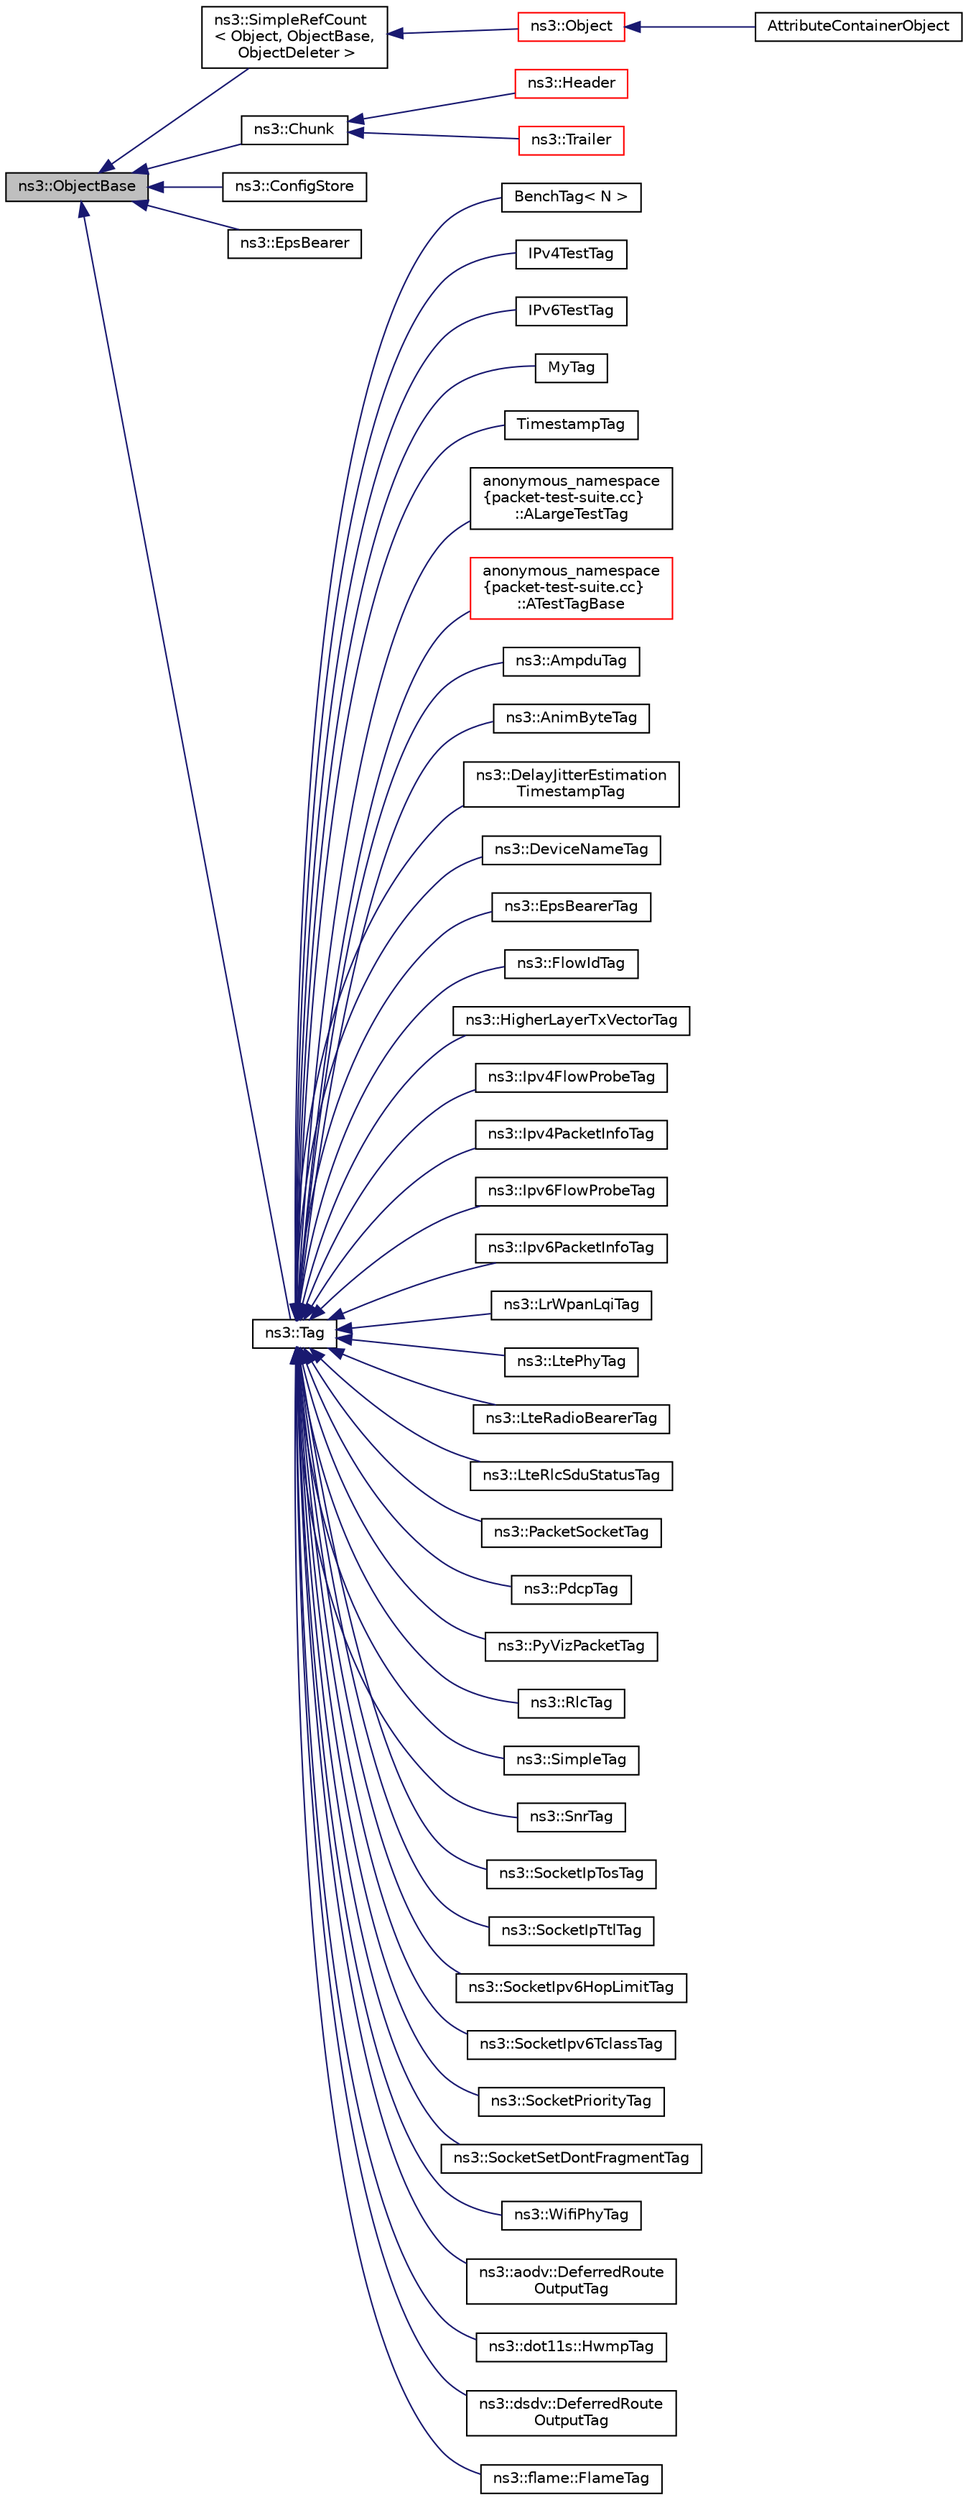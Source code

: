 digraph "ns3::ObjectBase"
{
 // LATEX_PDF_SIZE
  edge [fontname="Helvetica",fontsize="10",labelfontname="Helvetica",labelfontsize="10"];
  node [fontname="Helvetica",fontsize="10",shape=record];
  rankdir="LR";
  Node1 [label="ns3::ObjectBase",height=0.2,width=0.4,color="black", fillcolor="grey75", style="filled", fontcolor="black",tooltip="Anchor the ns-3 type and attribute system."];
  Node1 -> Node2 [dir="back",color="midnightblue",fontsize="10",style="solid",fontname="Helvetica"];
  Node2 [label="ns3::SimpleRefCount\l\< Object, ObjectBase,\l ObjectDeleter \>",height=0.2,width=0.4,color="black", fillcolor="white", style="filled",URL="$classns3_1_1_simple_ref_count.html",tooltip=" "];
  Node2 -> Node3 [dir="back",color="midnightblue",fontsize="10",style="solid",fontname="Helvetica"];
  Node3 [label="ns3::Object",height=0.2,width=0.4,color="red", fillcolor="white", style="filled",URL="$classns3_1_1_object.html",tooltip="A base class which provides memory management and object aggregation."];
  Node3 -> Node4 [dir="back",color="midnightblue",fontsize="10",style="solid",fontname="Helvetica"];
  Node4 [label="AttributeContainerObject",height=0.2,width=0.4,color="black", fillcolor="white", style="filled",URL="$class_attribute_container_object.html",tooltip=" "];
  Node1 -> Node681 [dir="back",color="midnightblue",fontsize="10",style="solid",fontname="Helvetica"];
  Node681 [label="ns3::Chunk",height=0.2,width=0.4,color="black", fillcolor="white", style="filled",URL="$classns3_1_1_chunk.html",tooltip="abstract base class for ns3::Header and ns3::Trailer"];
  Node681 -> Node682 [dir="back",color="midnightblue",fontsize="10",style="solid",fontname="Helvetica"];
  Node682 [label="ns3::Header",height=0.2,width=0.4,color="red", fillcolor="white", style="filled",URL="$classns3_1_1_header.html",tooltip="Protocol header serialization and deserialization."];
  Node681 -> Node872 [dir="back",color="midnightblue",fontsize="10",style="solid",fontname="Helvetica"];
  Node872 [label="ns3::Trailer",height=0.2,width=0.4,color="red", fillcolor="white", style="filled",URL="$classns3_1_1_trailer.html",tooltip="Protocol trailer serialization and deserialization."];
  Node1 -> Node880 [dir="back",color="midnightblue",fontsize="10",style="solid",fontname="Helvetica"];
  Node880 [label="ns3::ConfigStore",height=0.2,width=0.4,color="black", fillcolor="white", style="filled",URL="$classns3_1_1_config_store.html",tooltip="Introspection did not find any typical Config paths."];
  Node1 -> Node881 [dir="back",color="midnightblue",fontsize="10",style="solid",fontname="Helvetica"];
  Node881 [label="ns3::EpsBearer",height=0.2,width=0.4,color="black", fillcolor="white", style="filled",URL="$classns3_1_1_eps_bearer.html",tooltip="This class contains the specification of EPS Bearers."];
  Node1 -> Node882 [dir="back",color="midnightblue",fontsize="10",style="solid",fontname="Helvetica"];
  Node882 [label="ns3::Tag",height=0.2,width=0.4,color="black", fillcolor="white", style="filled",URL="$classns3_1_1_tag.html",tooltip="tag a set of bytes in a packet"];
  Node882 -> Node883 [dir="back",color="midnightblue",fontsize="10",style="solid",fontname="Helvetica"];
  Node883 [label="BenchTag\< N \>",height=0.2,width=0.4,color="black", fillcolor="white", style="filled",URL="$class_bench_tag.html",tooltip="BenchTag class used for benchmarking packet serialization/deserialization."];
  Node882 -> Node884 [dir="back",color="midnightblue",fontsize="10",style="solid",fontname="Helvetica"];
  Node884 [label="IPv4TestTag",height=0.2,width=0.4,color="black", fillcolor="white", style="filled",URL="$class_i_pv4_test_tag.html",tooltip="Tag used in IPv4 Fragmentation Test."];
  Node882 -> Node885 [dir="back",color="midnightblue",fontsize="10",style="solid",fontname="Helvetica"];
  Node885 [label="IPv6TestTag",height=0.2,width=0.4,color="black", fillcolor="white", style="filled",URL="$class_i_pv6_test_tag.html",tooltip="Tag used in IPv6 Fragmentation Test."];
  Node882 -> Node886 [dir="back",color="midnightblue",fontsize="10",style="solid",fontname="Helvetica"];
  Node886 [label="MyTag",height=0.2,width=0.4,color="black", fillcolor="white", style="filled",URL="$class_my_tag.html",tooltip="A simple example of an Tag implementation."];
  Node882 -> Node887 [dir="back",color="midnightblue",fontsize="10",style="solid",fontname="Helvetica"];
  Node887 [label="TimestampTag",height=0.2,width=0.4,color="black", fillcolor="white", style="filled",URL="$class_timestamp_tag.html",tooltip=" "];
  Node882 -> Node888 [dir="back",color="midnightblue",fontsize="10",style="solid",fontname="Helvetica"];
  Node888 [label="anonymous_namespace\l\{packet-test-suite.cc\}\l::ALargeTestTag",height=0.2,width=0.4,color="black", fillcolor="white", style="filled",URL="$classanonymous__namespace_02packet-test-suite_8cc_03_1_1_a_large_test_tag.html",tooltip="Template class for Large Test tags."];
  Node882 -> Node889 [dir="back",color="midnightblue",fontsize="10",style="solid",fontname="Helvetica"];
  Node889 [label="anonymous_namespace\l\{packet-test-suite.cc\}\l::ATestTagBase",height=0.2,width=0.4,color="red", fillcolor="white", style="filled",URL="$classanonymous__namespace_02packet-test-suite_8cc_03_1_1_a_test_tag_base.html",tooltip="Base class for Test tags."];
  Node882 -> Node891 [dir="back",color="midnightblue",fontsize="10",style="solid",fontname="Helvetica"];
  Node891 [label="ns3::AmpduTag",height=0.2,width=0.4,color="black", fillcolor="white", style="filled",URL="$classns3_1_1_ampdu_tag.html",tooltip="The aim of the AmpduTag is to provide means for a MAC to specify that a packet includes A-MPDU since ..."];
  Node882 -> Node892 [dir="back",color="midnightblue",fontsize="10",style="solid",fontname="Helvetica"];
  Node892 [label="ns3::AnimByteTag",height=0.2,width=0.4,color="black", fillcolor="white", style="filled",URL="$classns3_1_1_anim_byte_tag.html",tooltip="Byte tag using by Anim to uniquely identify packets."];
  Node882 -> Node893 [dir="back",color="midnightblue",fontsize="10",style="solid",fontname="Helvetica"];
  Node893 [label="ns3::DelayJitterEstimation\lTimestampTag",height=0.2,width=0.4,color="black", fillcolor="white", style="filled",URL="$classns3_1_1_delay_jitter_estimation_timestamp_tag.html",tooltip="Tag to perform Delay and Jitter estimations."];
  Node882 -> Node894 [dir="back",color="midnightblue",fontsize="10",style="solid",fontname="Helvetica"];
  Node894 [label="ns3::DeviceNameTag",height=0.2,width=0.4,color="black", fillcolor="white", style="filled",URL="$classns3_1_1_device_name_tag.html",tooltip="This class implements a tag that carries the ns3 device name from where a packet is coming."];
  Node882 -> Node895 [dir="back",color="midnightblue",fontsize="10",style="solid",fontname="Helvetica"];
  Node895 [label="ns3::EpsBearerTag",height=0.2,width=0.4,color="black", fillcolor="white", style="filled",URL="$classns3_1_1_eps_bearer_tag.html",tooltip="Tag used to define the RNTI and EPS bearer ID for packets interchanged between the EpcEnbApplication ..."];
  Node882 -> Node896 [dir="back",color="midnightblue",fontsize="10",style="solid",fontname="Helvetica"];
  Node896 [label="ns3::FlowIdTag",height=0.2,width=0.4,color="black", fillcolor="white", style="filled",URL="$classns3_1_1_flow_id_tag.html",tooltip="Introspection did not find any typical Config paths."];
  Node882 -> Node897 [dir="back",color="midnightblue",fontsize="10",style="solid",fontname="Helvetica"];
  Node897 [label="ns3::HigherLayerTxVectorTag",height=0.2,width=0.4,color="black", fillcolor="white", style="filled",URL="$classns3_1_1_higher_layer_tx_vector_tag.html",tooltip="This tag will be used to support higher layer control DataRate and TxPwr_Level for transmission."];
  Node882 -> Node898 [dir="back",color="midnightblue",fontsize="10",style="solid",fontname="Helvetica"];
  Node898 [label="ns3::Ipv4FlowProbeTag",height=0.2,width=0.4,color="black", fillcolor="white", style="filled",URL="$classns3_1_1_ipv4_flow_probe_tag.html",tooltip="Tag used to allow a fast identification of the packet."];
  Node882 -> Node899 [dir="back",color="midnightblue",fontsize="10",style="solid",fontname="Helvetica"];
  Node899 [label="ns3::Ipv4PacketInfoTag",height=0.2,width=0.4,color="black", fillcolor="white", style="filled",URL="$classns3_1_1_ipv4_packet_info_tag.html",tooltip="This class implements Linux struct pktinfo in order to deliver ancillary information to the socket in..."];
  Node882 -> Node900 [dir="back",color="midnightblue",fontsize="10",style="solid",fontname="Helvetica"];
  Node900 [label="ns3::Ipv6FlowProbeTag",height=0.2,width=0.4,color="black", fillcolor="white", style="filled",URL="$classns3_1_1_ipv6_flow_probe_tag.html",tooltip="Tag used to allow a fast identification of the packet."];
  Node882 -> Node901 [dir="back",color="midnightblue",fontsize="10",style="solid",fontname="Helvetica"];
  Node901 [label="ns3::Ipv6PacketInfoTag",height=0.2,width=0.4,color="black", fillcolor="white", style="filled",URL="$classns3_1_1_ipv6_packet_info_tag.html",tooltip="This class implements a tag that carries socket ancillary data to the socket interface."];
  Node882 -> Node902 [dir="back",color="midnightblue",fontsize="10",style="solid",fontname="Helvetica"];
  Node902 [label="ns3::LrWpanLqiTag",height=0.2,width=0.4,color="black", fillcolor="white", style="filled",URL="$classns3_1_1_lr_wpan_lqi_tag.html",tooltip="Introspection did not find any typical Config paths."];
  Node882 -> Node903 [dir="back",color="midnightblue",fontsize="10",style="solid",fontname="Helvetica"];
  Node903 [label="ns3::LtePhyTag",height=0.2,width=0.4,color="black", fillcolor="white", style="filled",URL="$classns3_1_1_lte_phy_tag.html",tooltip="Tag used to define PHY parameters."];
  Node882 -> Node904 [dir="back",color="midnightblue",fontsize="10",style="solid",fontname="Helvetica"];
  Node904 [label="ns3::LteRadioBearerTag",height=0.2,width=0.4,color="black", fillcolor="white", style="filled",URL="$classns3_1_1_lte_radio_bearer_tag.html",tooltip="Tag used to define the RNTI and LC id for each MAC packet trasmitted."];
  Node882 -> Node905 [dir="back",color="midnightblue",fontsize="10",style="solid",fontname="Helvetica"];
  Node905 [label="ns3::LteRlcSduStatusTag",height=0.2,width=0.4,color="black", fillcolor="white", style="filled",URL="$classns3_1_1_lte_rlc_sdu_status_tag.html",tooltip="This class implements a tag that carries the status of a RLC SDU for the fragmentation process Status..."];
  Node882 -> Node906 [dir="back",color="midnightblue",fontsize="10",style="solid",fontname="Helvetica"];
  Node906 [label="ns3::PacketSocketTag",height=0.2,width=0.4,color="black", fillcolor="white", style="filled",URL="$classns3_1_1_packet_socket_tag.html",tooltip="This class implements a tag that carries the dest address of a packet and the packet type."];
  Node882 -> Node907 [dir="back",color="midnightblue",fontsize="10",style="solid",fontname="Helvetica"];
  Node907 [label="ns3::PdcpTag",height=0.2,width=0.4,color="black", fillcolor="white", style="filled",URL="$classns3_1_1_pdcp_tag.html",tooltip="Tag to calculate the per-PDU delay from eNb PDCP to UE PDCP."];
  Node882 -> Node908 [dir="back",color="midnightblue",fontsize="10",style="solid",fontname="Helvetica"];
  Node908 [label="ns3::PyVizPacketTag",height=0.2,width=0.4,color="black", fillcolor="white", style="filled",URL="$structns3_1_1_py_viz_packet_tag.html",tooltip="PyVizPacketTag structure."];
  Node882 -> Node909 [dir="back",color="midnightblue",fontsize="10",style="solid",fontname="Helvetica"];
  Node909 [label="ns3::RlcTag",height=0.2,width=0.4,color="black", fillcolor="white", style="filled",URL="$classns3_1_1_rlc_tag.html",tooltip="Tag to calculate the per-PDU delay from eNb RLC to UE RLC."];
  Node882 -> Node910 [dir="back",color="midnightblue",fontsize="10",style="solid",fontname="Helvetica"];
  Node910 [label="ns3::SimpleTag",height=0.2,width=0.4,color="black", fillcolor="white", style="filled",URL="$classns3_1_1_simple_tag.html",tooltip="SimpleNetDevice tag to store source, destination and protocol of each packet."];
  Node882 -> Node911 [dir="back",color="midnightblue",fontsize="10",style="solid",fontname="Helvetica"];
  Node911 [label="ns3::SnrTag",height=0.2,width=0.4,color="black", fillcolor="white", style="filled",URL="$classns3_1_1_snr_tag.html",tooltip="Introspection did not find any typical Config paths."];
  Node882 -> Node912 [dir="back",color="midnightblue",fontsize="10",style="solid",fontname="Helvetica"];
  Node912 [label="ns3::SocketIpTosTag",height=0.2,width=0.4,color="black", fillcolor="white", style="filled",URL="$classns3_1_1_socket_ip_tos_tag.html",tooltip="indicates whether the socket has IP_TOS set."];
  Node882 -> Node913 [dir="back",color="midnightblue",fontsize="10",style="solid",fontname="Helvetica"];
  Node913 [label="ns3::SocketIpTtlTag",height=0.2,width=0.4,color="black", fillcolor="white", style="filled",URL="$classns3_1_1_socket_ip_ttl_tag.html",tooltip="This class implements a tag that carries the socket-specific TTL of a packet to the IP layer."];
  Node882 -> Node914 [dir="back",color="midnightblue",fontsize="10",style="solid",fontname="Helvetica"];
  Node914 [label="ns3::SocketIpv6HopLimitTag",height=0.2,width=0.4,color="black", fillcolor="white", style="filled",URL="$classns3_1_1_socket_ipv6_hop_limit_tag.html",tooltip="This class implements a tag that carries the socket-specific HOPLIMIT of a packet to the IPv6 layer."];
  Node882 -> Node915 [dir="back",color="midnightblue",fontsize="10",style="solid",fontname="Helvetica"];
  Node915 [label="ns3::SocketIpv6TclassTag",height=0.2,width=0.4,color="black", fillcolor="white", style="filled",URL="$classns3_1_1_socket_ipv6_tclass_tag.html",tooltip="indicates whether the socket has IPV6_TCLASS set."];
  Node882 -> Node916 [dir="back",color="midnightblue",fontsize="10",style="solid",fontname="Helvetica"];
  Node916 [label="ns3::SocketPriorityTag",height=0.2,width=0.4,color="black", fillcolor="white", style="filled",URL="$classns3_1_1_socket_priority_tag.html",tooltip="indicates whether the socket has a priority set."];
  Node882 -> Node917 [dir="back",color="midnightblue",fontsize="10",style="solid",fontname="Helvetica"];
  Node917 [label="ns3::SocketSetDontFragmentTag",height=0.2,width=0.4,color="black", fillcolor="white", style="filled",URL="$classns3_1_1_socket_set_dont_fragment_tag.html",tooltip="indicates whether packets should be sent out with the DF (Don't Fragment) flag set."];
  Node882 -> Node918 [dir="back",color="midnightblue",fontsize="10",style="solid",fontname="Helvetica"];
  Node918 [label="ns3::WifiPhyTag",height=0.2,width=0.4,color="black", fillcolor="white", style="filled",URL="$classns3_1_1_wifi_phy_tag.html",tooltip="Tag for WifiTxVector and WifiPreamble information to be embedded in outgoing transmissions as a Packe..."];
  Node882 -> Node919 [dir="back",color="midnightblue",fontsize="10",style="solid",fontname="Helvetica"];
  Node919 [label="ns3::aodv::DeferredRoute\lOutputTag",height=0.2,width=0.4,color="black", fillcolor="white", style="filled",URL="$classns3_1_1aodv_1_1_deferred_route_output_tag.html",tooltip="Tag used by AODV implementation."];
  Node882 -> Node920 [dir="back",color="midnightblue",fontsize="10",style="solid",fontname="Helvetica"];
  Node920 [label="ns3::dot11s::HwmpTag",height=0.2,width=0.4,color="black", fillcolor="white", style="filled",URL="$classns3_1_1dot11s_1_1_hwmp_tag.html",tooltip="Hwmp tag implements interaction between HWMP protocol and MeshWifiMac."];
  Node882 -> Node921 [dir="back",color="midnightblue",fontsize="10",style="solid",fontname="Helvetica"];
  Node921 [label="ns3::dsdv::DeferredRoute\lOutputTag",height=0.2,width=0.4,color="black", fillcolor="white", style="filled",URL="$structns3_1_1dsdv_1_1_deferred_route_output_tag.html",tooltip="Tag used by DSDV implementation."];
  Node882 -> Node922 [dir="back",color="midnightblue",fontsize="10",style="solid",fontname="Helvetica"];
  Node922 [label="ns3::flame::FlameTag",height=0.2,width=0.4,color="black", fillcolor="white", style="filled",URL="$classns3_1_1flame_1_1_flame_tag.html",tooltip="Transmitter and receiver addresses."];
}
